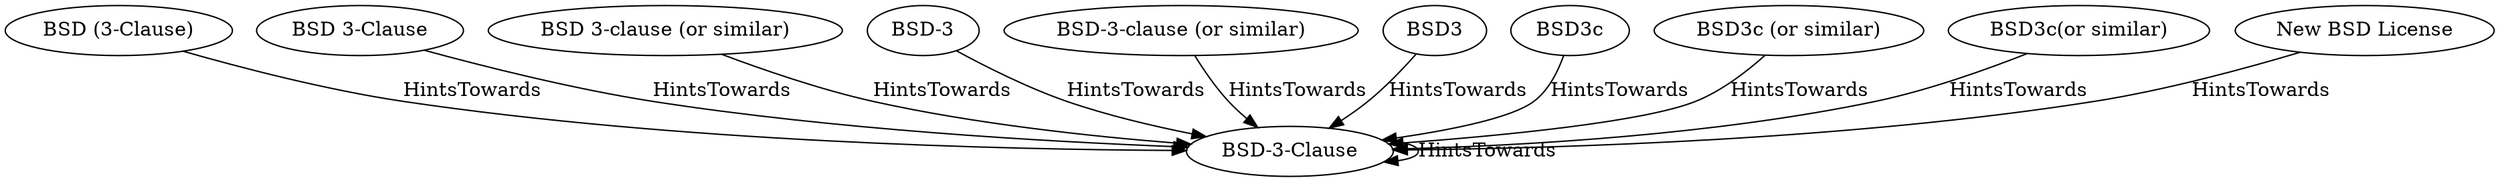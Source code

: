 digraph {
    85 [ label = "BSD-3-Clause" ]
    86 [ label = "BSD (3-Clause)" ]
    87 [ label = "BSD 3-Clause" ]
    88 [ label = "BSD 3-clause (or similar)" ]
    89 [ label = "BSD-3" ]
    90 [ label = "BSD-3-clause (or similar)" ]
    91 [ label = "BSD3" ]
    92 [ label = "BSD3c" ]
    93 [ label = "BSD3c (or similar)" ]
    94 [ label = "BSD3c(or similar)" ]
    95 [ label = "New BSD License" ]
    86 -> 85 [ label = "HintsTowards" ]
    87 -> 85 [ label = "HintsTowards" ]
    88 -> 85 [ label = "HintsTowards" ]
    89 -> 85 [ label = "HintsTowards" ]
    85 -> 85 [ label = "HintsTowards" ]
    90 -> 85 [ label = "HintsTowards" ]
    91 -> 85 [ label = "HintsTowards" ]
    92 -> 85 [ label = "HintsTowards" ]
    93 -> 85 [ label = "HintsTowards" ]
    94 -> 85 [ label = "HintsTowards" ]
    95 -> 85 [ label = "HintsTowards" ]
}
